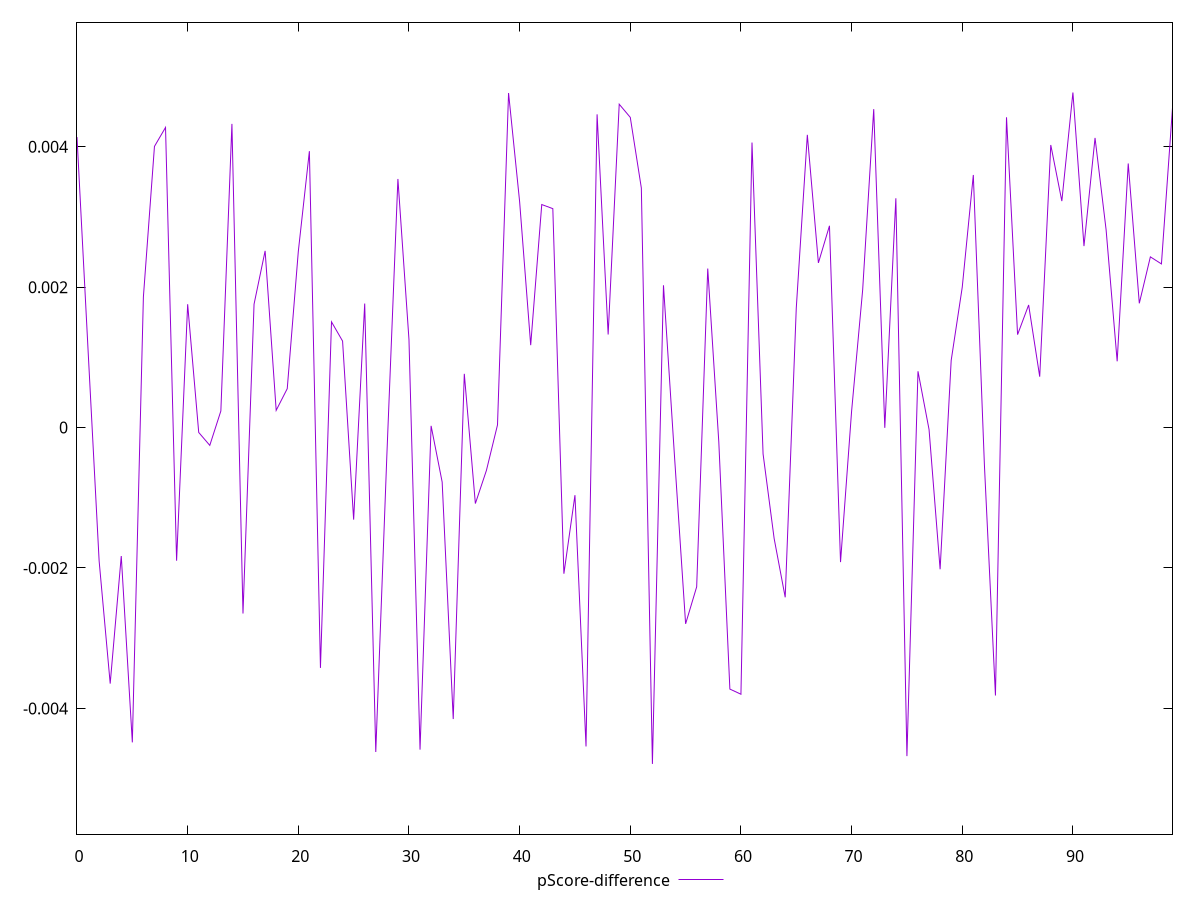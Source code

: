 reset

$pScoreDifference <<EOF
0 0.004138700221610392
1 0.0011034807747827835
2 -0.0018997914239804875
3 -0.0036468483904694426
4 -0.001829560473494446
5 -0.004484385962874621
6 0.001862045873720769
7 0.004006216112901556
8 0.004276254657025774
9 -0.001895935622392514
10 0.0017574025301630714
11 -0.00006899653913491899
12 -0.00025297156645012753
13 0.00023675815642906772
14 0.004326843450273593
15 -0.0026484993124656075
16 0.001758580998259568
17 0.0025177475388226955
18 0.00024585217489273004
19 0.0005549518462093228
20 0.002509702608465586
21 0.003938479646869358
22 -0.003423158121586861
23 0.0015062691697255992
24 0.0012328136887782282
25 -0.0013109963675116687
26 0.0017669594169875402
27 -0.004621360177588477
28 -0.0004022250387304138
29 0.0035419125167961696
30 0.0012543173538807906
31 -0.004587731105241993
32 0.000025079328755756025
33 -0.0007758745063523864
34 -0.004151902244137209
35 0.0007664164850184896
36 -0.0010818867873209903
37 -0.0006095879117076486
38 0.00003809735434609496
39 0.0047668459312555644
40 0.003217843720505348
41 0.0011748581867726815
42 0.00317799798308524
43 0.0031191810847240042
44 -0.00208146561259083
45 -0.000962540660022021
46 -0.004542543303621388
47 0.00446324677309104
48 0.0013266878075982314
49 0.004607198930516171
50 0.004419758401774082
51 0.003413205497063504
52 -0.004791480141706786
53 0.0020279487570993016
54 -0.00042017095837718066
55 -0.0027955634899009263
56 -0.002268272923038356
57 0.002266029304529099
58 -0.00020562087107703353
59 -0.0037249768586634785
60 -0.00379864799589609
61 0.004061078557771353
62 -0.0003747669536125764
63 -0.0015797465216220996
64 -0.002417478650182353
65 0.0017005134662609611
66 0.004170760185712913
67 0.0023467352689762466
68 0.0028752686978753828
69 -0.001916014602557553
70 0.00023247962713471293
71 0.001961465203000695
72 0.00453727668876161
73 -0.0000032939898604589235
74 0.003267441129988974
75 -0.004680380173530854
76 0.0008024607877165357
77 -0.00002768384368043164
78 -0.002018109059961831
79 0.0009570446111208664
80 0.002000657598665717
81 0.00359892116890434
82 -0.0005231688520824507
83 -0.003816526149967664
84 0.00442084258476419
85 0.0013247897338795334
86 0.0017471534165121316
87 0.0007257361457441436
88 0.004026306548180342
89 0.003227126151768317
90 0.00477429282762562
91 0.0025862740563149245
92 0.00412728703917889
93 0.0028184532366217485
94 0.0009449956348987765
95 0.0037630830587616904
96 0.001770607376228056
97 0.002432441753454001
98 0.0023319682673522413
99 0.004554173084622609
EOF

set key outside below
set xrange [0:99]
set yrange [-0.005791480141706786:0.00577429282762562]
set trange [-0.005791480141706786:0.00577429282762562]
set terminal svg size 640, 500 enhanced background rgb 'white'
set output "report_00017_2021-02-10T15-08-03.406Z/interactive/samples/pages+cached/pScore-difference/values.svg"

plot $pScoreDifference title "pScore-difference" with line

reset
